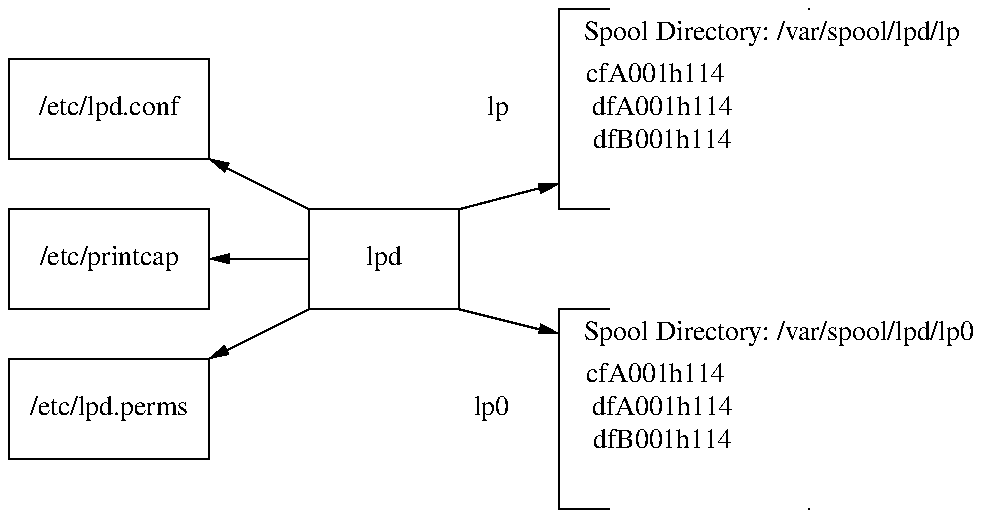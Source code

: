 .PS
 w = 1.0;
 Conf: box wid w "/etc/lpd.conf";
 Printcap: box wid w "/etc/printcap" with .n at Conf.s + (0,-.25);
 Perms: box wid w "/etc/lpd.perms" with .n at Printcap.s + (0,-.25);
 m = ( Conf.n.y + Perms.s.y )/2;
 Lpd: box "lpd" with .w at (Conf.e.x+.5,m) ;
 A: [ line from (0,0) to (-.25,0) to (-.25,1) to (0,1) ] with .w at Lpd.e + (.5,0.75); 
 B: [ line from (0,0) to (-.25,0) to (-.25,1) to (0,1) ] with .w at Lpd.e + (.5,-0.75); 

 La: box ht 0.001 wid 0.001 with .nw at A.ne + (1,0);
 Lb: box ht 0.001 wid 0.001 with .nw at B.se + (1,0);
 "Spool Directory: /var/spool/lpd/lp" at A.nw + (0.125,-.125) ljust;
 "lp" rjust at A.w+(-.25,0);
 box invis "cfA001h114 " " dfA001h114" " dfB001h114" with .nw at A.nw + (0.125,-.25);
 "Spool Directory: /var/spool/lpd/lp0" at B.nw + (0.125,-.125) ljust;
 "lp0" rjust at B.w+(-.25,0);
 box invis "cfA001h114 " " dfA001h114" " dfB001h114" with .nw at B.nw + (0.125,-.25);
	arrow from Lpd.nw to Conf.se;
	arrow from Lpd.w to Printcap.e;
	arrow from Lpd.sw to Perms.ne;
	arrow from Lpd.ne to A.sw+(0,.125);
	arrow from Lpd.se to B.nw+(0,-.125);
.PE
